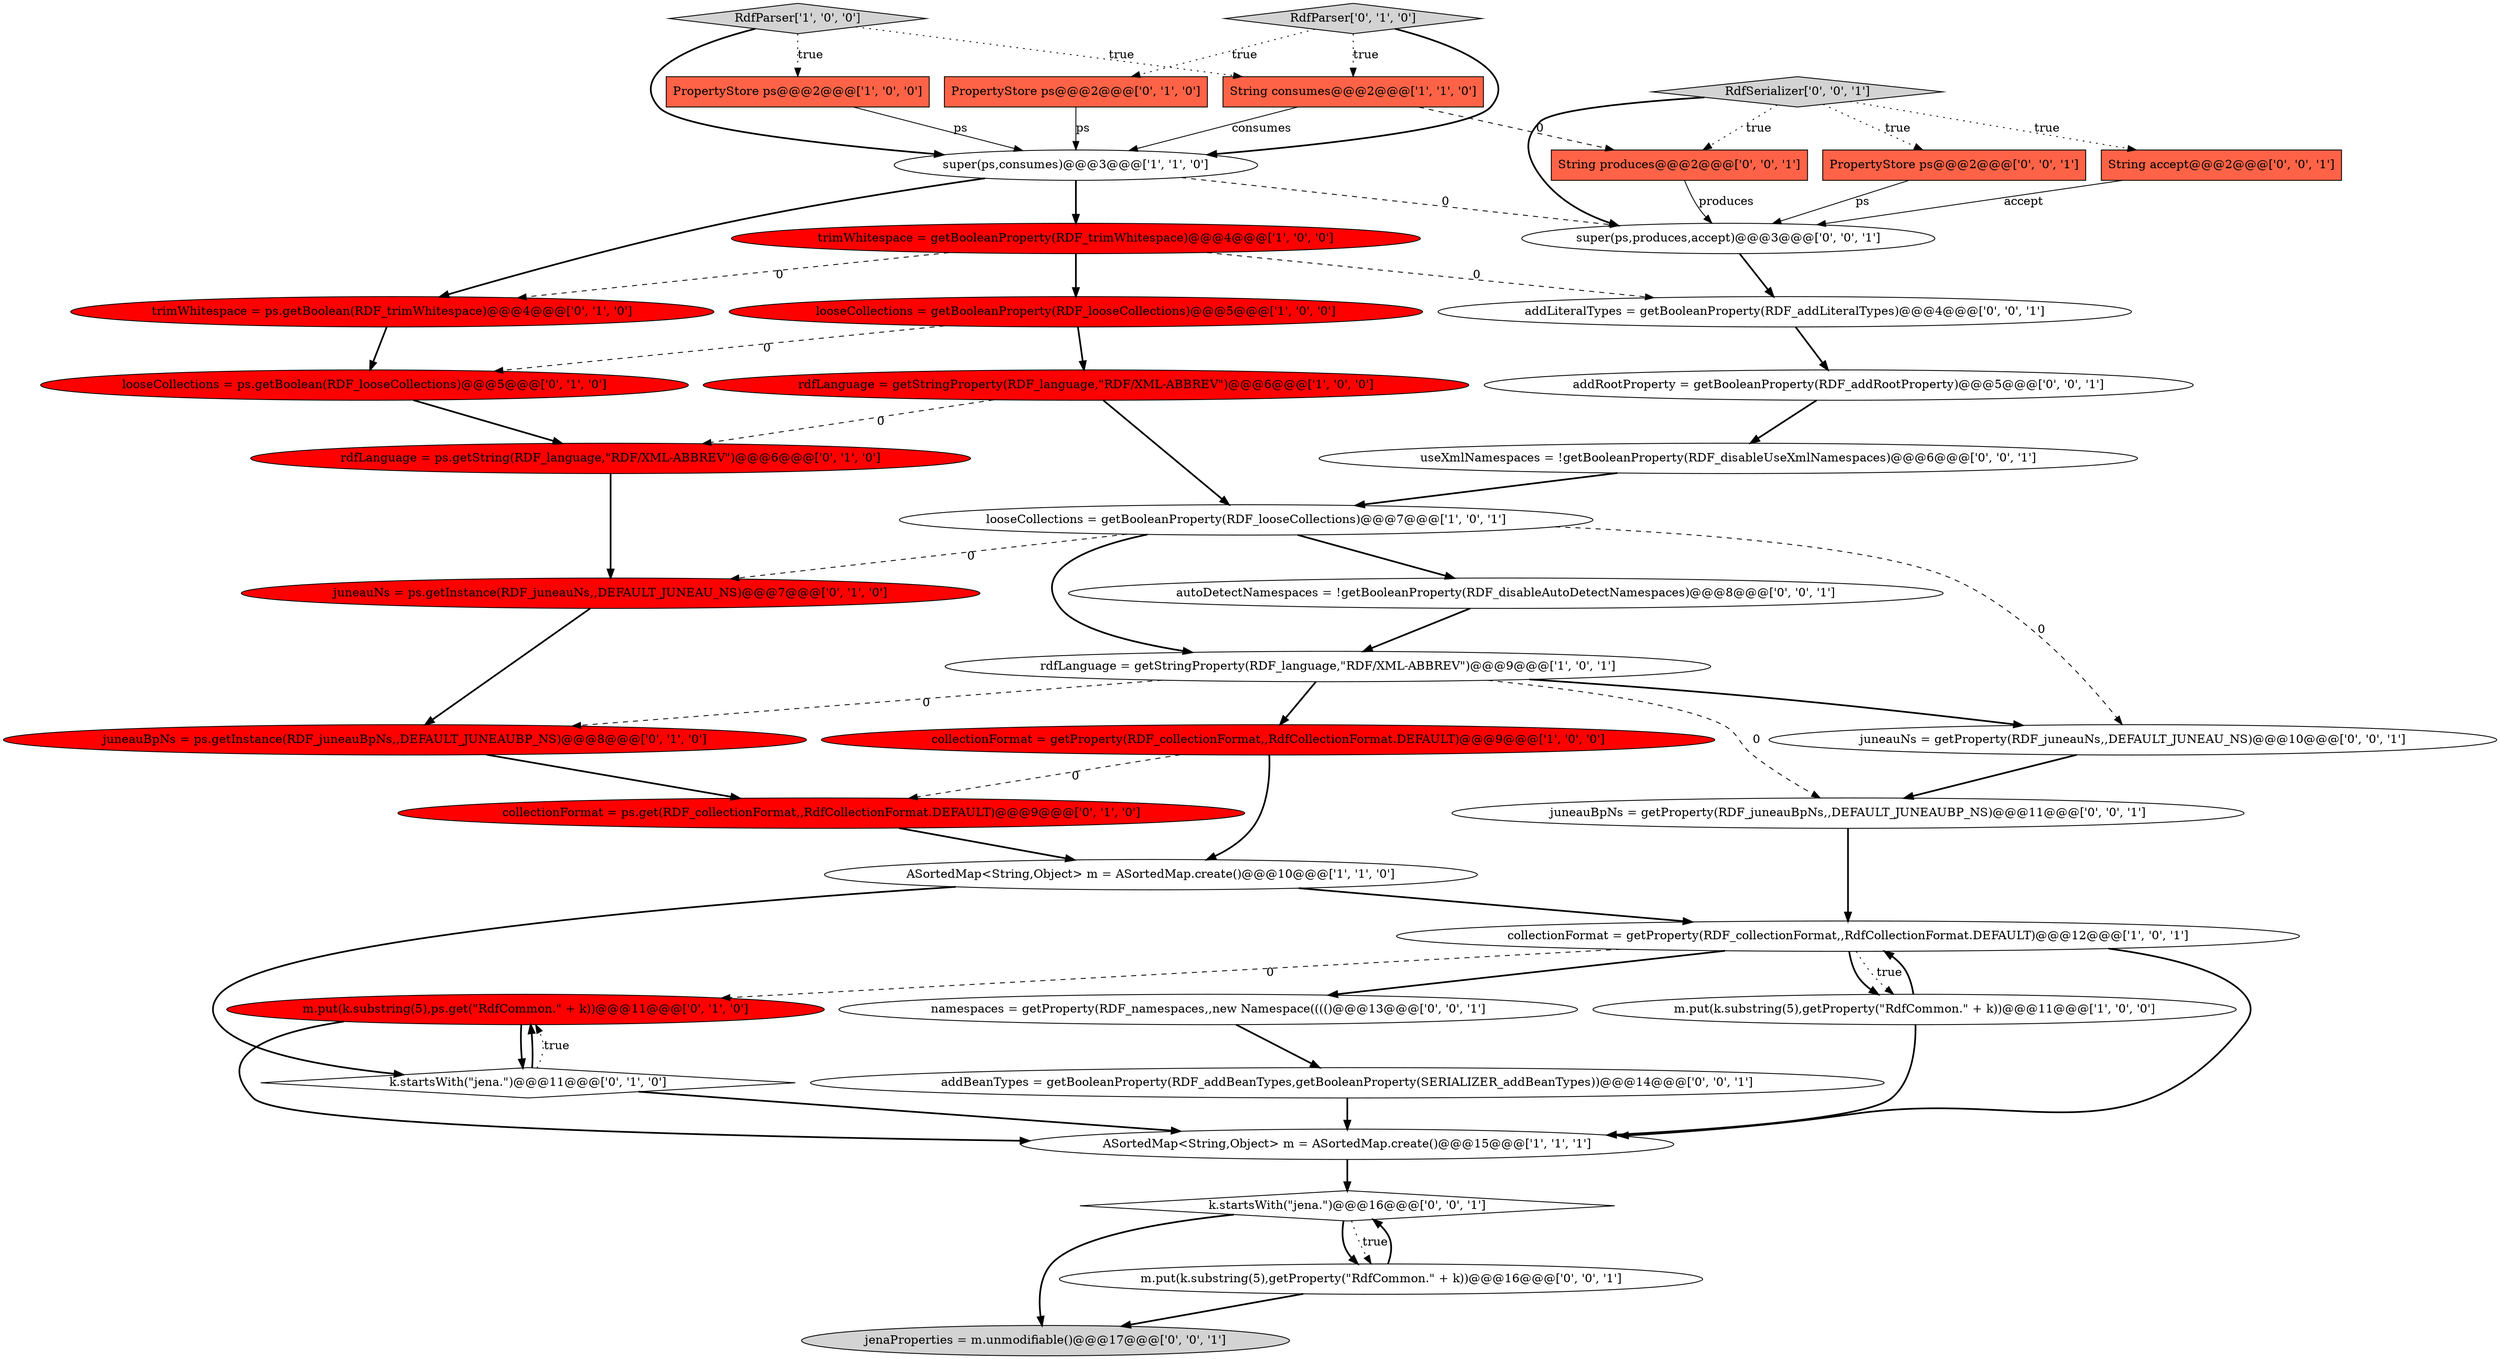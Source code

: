 digraph {
7 [style = filled, label = "ASortedMap<String,Object> m = ASortedMap.create()@@@15@@@['1', '1', '1']", fillcolor = white, shape = ellipse image = "AAA0AAABBB1BBB"];
26 [style = filled, label = "addBeanTypes = getBooleanProperty(RDF_addBeanTypes,getBooleanProperty(SERIALIZER_addBeanTypes))@@@14@@@['0', '0', '1']", fillcolor = white, shape = ellipse image = "AAA0AAABBB3BBB"];
27 [style = filled, label = "String accept@@@2@@@['0', '0', '1']", fillcolor = tomato, shape = box image = "AAA0AAABBB3BBB"];
30 [style = filled, label = "super(ps,produces,accept)@@@3@@@['0', '0', '1']", fillcolor = white, shape = ellipse image = "AAA0AAABBB3BBB"];
3 [style = filled, label = "super(ps,consumes)@@@3@@@['1', '1', '0']", fillcolor = white, shape = ellipse image = "AAA0AAABBB1BBB"];
20 [style = filled, label = "m.put(k.substring(5),ps.get(\"RdfCommon.\" + k))@@@11@@@['0', '1', '0']", fillcolor = red, shape = ellipse image = "AAA1AAABBB2BBB"];
23 [style = filled, label = "rdfLanguage = ps.getString(RDF_language,\"RDF/XML-ABBREV\")@@@6@@@['0', '1', '0']", fillcolor = red, shape = ellipse image = "AAA1AAABBB2BBB"];
2 [style = filled, label = "PropertyStore ps@@@2@@@['1', '0', '0']", fillcolor = tomato, shape = box image = "AAA0AAABBB1BBB"];
4 [style = filled, label = "RdfParser['1', '0', '0']", fillcolor = lightgray, shape = diamond image = "AAA0AAABBB1BBB"];
29 [style = filled, label = "juneauNs = getProperty(RDF_juneauNs,,DEFAULT_JUNEAU_NS)@@@10@@@['0', '0', '1']", fillcolor = white, shape = ellipse image = "AAA0AAABBB3BBB"];
0 [style = filled, label = "trimWhitespace = getBooleanProperty(RDF_trimWhitespace)@@@4@@@['1', '0', '0']", fillcolor = red, shape = ellipse image = "AAA1AAABBB1BBB"];
8 [style = filled, label = "collectionFormat = getProperty(RDF_collectionFormat,,RdfCollectionFormat.DEFAULT)@@@9@@@['1', '0', '0']", fillcolor = red, shape = ellipse image = "AAA1AAABBB1BBB"];
6 [style = filled, label = "String consumes@@@2@@@['1', '1', '0']", fillcolor = tomato, shape = box image = "AAA0AAABBB1BBB"];
13 [style = filled, label = "rdfLanguage = getStringProperty(RDF_language,\"RDF/XML-ABBREV\")@@@6@@@['1', '0', '0']", fillcolor = red, shape = ellipse image = "AAA1AAABBB1BBB"];
5 [style = filled, label = "looseCollections = getBooleanProperty(RDF_looseCollections)@@@7@@@['1', '0', '1']", fillcolor = white, shape = ellipse image = "AAA0AAABBB1BBB"];
9 [style = filled, label = "rdfLanguage = getStringProperty(RDF_language,\"RDF/XML-ABBREV\")@@@9@@@['1', '0', '1']", fillcolor = white, shape = ellipse image = "AAA0AAABBB1BBB"];
35 [style = filled, label = "namespaces = getProperty(RDF_namespaces,,new Namespace(((()@@@13@@@['0', '0', '1']", fillcolor = white, shape = ellipse image = "AAA0AAABBB3BBB"];
39 [style = filled, label = "addRootProperty = getBooleanProperty(RDF_addRootProperty)@@@5@@@['0', '0', '1']", fillcolor = white, shape = ellipse image = "AAA0AAABBB3BBB"];
22 [style = filled, label = "juneauBpNs = ps.getInstance(RDF_juneauBpNs,,DEFAULT_JUNEAUBP_NS)@@@8@@@['0', '1', '0']", fillcolor = red, shape = ellipse image = "AAA1AAABBB2BBB"];
33 [style = filled, label = "String produces@@@2@@@['0', '0', '1']", fillcolor = tomato, shape = box image = "AAA0AAABBB3BBB"];
11 [style = filled, label = "collectionFormat = getProperty(RDF_collectionFormat,,RdfCollectionFormat.DEFAULT)@@@12@@@['1', '0', '1']", fillcolor = white, shape = ellipse image = "AAA0AAABBB1BBB"];
31 [style = filled, label = "useXmlNamespaces = !getBooleanProperty(RDF_disableUseXmlNamespaces)@@@6@@@['0', '0', '1']", fillcolor = white, shape = ellipse image = "AAA0AAABBB3BBB"];
28 [style = filled, label = "jenaProperties = m.unmodifiable()@@@17@@@['0', '0', '1']", fillcolor = lightgray, shape = ellipse image = "AAA0AAABBB3BBB"];
14 [style = filled, label = "k.startsWith(\"jena.\")@@@11@@@['0', '1', '0']", fillcolor = white, shape = diamond image = "AAA0AAABBB2BBB"];
12 [style = filled, label = "looseCollections = getBooleanProperty(RDF_looseCollections)@@@5@@@['1', '0', '0']", fillcolor = red, shape = ellipse image = "AAA1AAABBB1BBB"];
17 [style = filled, label = "looseCollections = ps.getBoolean(RDF_looseCollections)@@@5@@@['0', '1', '0']", fillcolor = red, shape = ellipse image = "AAA1AAABBB2BBB"];
24 [style = filled, label = "autoDetectNamespaces = !getBooleanProperty(RDF_disableAutoDetectNamespaces)@@@8@@@['0', '0', '1']", fillcolor = white, shape = ellipse image = "AAA0AAABBB3BBB"];
37 [style = filled, label = "addLiteralTypes = getBooleanProperty(RDF_addLiteralTypes)@@@4@@@['0', '0', '1']", fillcolor = white, shape = ellipse image = "AAA0AAABBB3BBB"];
10 [style = filled, label = "ASortedMap<String,Object> m = ASortedMap.create()@@@10@@@['1', '1', '0']", fillcolor = white, shape = ellipse image = "AAA0AAABBB1BBB"];
38 [style = filled, label = "k.startsWith(\"jena.\")@@@16@@@['0', '0', '1']", fillcolor = white, shape = diamond image = "AAA0AAABBB3BBB"];
34 [style = filled, label = "RdfSerializer['0', '0', '1']", fillcolor = lightgray, shape = diamond image = "AAA0AAABBB3BBB"];
25 [style = filled, label = "PropertyStore ps@@@2@@@['0', '0', '1']", fillcolor = tomato, shape = box image = "AAA0AAABBB3BBB"];
16 [style = filled, label = "collectionFormat = ps.get(RDF_collectionFormat,,RdfCollectionFormat.DEFAULT)@@@9@@@['0', '1', '0']", fillcolor = red, shape = ellipse image = "AAA1AAABBB2BBB"];
15 [style = filled, label = "RdfParser['0', '1', '0']", fillcolor = lightgray, shape = diamond image = "AAA0AAABBB2BBB"];
21 [style = filled, label = "juneauNs = ps.getInstance(RDF_juneauNs,,DEFAULT_JUNEAU_NS)@@@7@@@['0', '1', '0']", fillcolor = red, shape = ellipse image = "AAA1AAABBB2BBB"];
32 [style = filled, label = "juneauBpNs = getProperty(RDF_juneauBpNs,,DEFAULT_JUNEAUBP_NS)@@@11@@@['0', '0', '1']", fillcolor = white, shape = ellipse image = "AAA0AAABBB3BBB"];
19 [style = filled, label = "trimWhitespace = ps.getBoolean(RDF_trimWhitespace)@@@4@@@['0', '1', '0']", fillcolor = red, shape = ellipse image = "AAA1AAABBB2BBB"];
36 [style = filled, label = "m.put(k.substring(5),getProperty(\"RdfCommon.\" + k))@@@16@@@['0', '0', '1']", fillcolor = white, shape = ellipse image = "AAA0AAABBB3BBB"];
1 [style = filled, label = "m.put(k.substring(5),getProperty(\"RdfCommon.\" + k))@@@11@@@['1', '0', '0']", fillcolor = white, shape = ellipse image = "AAA0AAABBB1BBB"];
18 [style = filled, label = "PropertyStore ps@@@2@@@['0', '1', '0']", fillcolor = tomato, shape = box image = "AAA0AAABBB2BBB"];
4->6 [style = dotted, label="true"];
8->10 [style = bold, label=""];
4->3 [style = bold, label=""];
8->16 [style = dashed, label="0"];
3->30 [style = dashed, label="0"];
11->20 [style = dashed, label="0"];
0->37 [style = dashed, label="0"];
26->7 [style = bold, label=""];
5->9 [style = bold, label=""];
27->30 [style = solid, label="accept"];
10->14 [style = bold, label=""];
11->1 [style = bold, label=""];
22->16 [style = bold, label=""];
16->10 [style = bold, label=""];
38->28 [style = bold, label=""];
0->19 [style = dashed, label="0"];
11->1 [style = dotted, label="true"];
0->12 [style = bold, label=""];
31->5 [style = bold, label=""];
15->18 [style = dotted, label="true"];
25->30 [style = solid, label="ps"];
34->25 [style = dotted, label="true"];
36->28 [style = bold, label=""];
12->17 [style = dashed, label="0"];
38->36 [style = bold, label=""];
9->22 [style = dashed, label="0"];
20->14 [style = bold, label=""];
19->17 [style = bold, label=""];
5->29 [style = dashed, label="0"];
30->37 [style = bold, label=""];
38->36 [style = dotted, label="true"];
9->8 [style = bold, label=""];
15->3 [style = bold, label=""];
13->23 [style = dashed, label="0"];
1->7 [style = bold, label=""];
34->30 [style = bold, label=""];
17->23 [style = bold, label=""];
11->35 [style = bold, label=""];
6->33 [style = dashed, label="0"];
3->0 [style = bold, label=""];
9->32 [style = dashed, label="0"];
1->11 [style = bold, label=""];
14->7 [style = bold, label=""];
4->2 [style = dotted, label="true"];
2->3 [style = solid, label="ps"];
14->20 [style = dotted, label="true"];
12->13 [style = bold, label=""];
7->38 [style = bold, label=""];
34->27 [style = dotted, label="true"];
3->19 [style = bold, label=""];
23->21 [style = bold, label=""];
21->22 [style = bold, label=""];
39->31 [style = bold, label=""];
5->24 [style = bold, label=""];
29->32 [style = bold, label=""];
15->6 [style = dotted, label="true"];
34->33 [style = dotted, label="true"];
33->30 [style = solid, label="produces"];
13->5 [style = bold, label=""];
5->21 [style = dashed, label="0"];
36->38 [style = bold, label=""];
18->3 [style = solid, label="ps"];
20->7 [style = bold, label=""];
9->29 [style = bold, label=""];
32->11 [style = bold, label=""];
35->26 [style = bold, label=""];
37->39 [style = bold, label=""];
11->7 [style = bold, label=""];
24->9 [style = bold, label=""];
14->20 [style = bold, label=""];
6->3 [style = solid, label="consumes"];
10->11 [style = bold, label=""];
}
